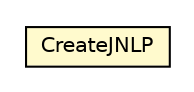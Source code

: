 #!/usr/local/bin/dot
#
# Class diagram 
# Generated by UMLGraph version R5_6_6-1-g9240c4 (http://www.umlgraph.org/)
#

digraph G {
	edge [fontname="Helvetica",fontsize=10,labelfontname="Helvetica",labelfontsize=10];
	node [fontname="Helvetica",fontsize=10,shape=plaintext];
	nodesep=0.25;
	ranksep=0.5;
	// jason.infra.centralised.CreateJNLP
	c17057 [label=<<table title="jason.infra.centralised.CreateJNLP" border="0" cellborder="1" cellspacing="0" cellpadding="2" port="p" bgcolor="lemonChiffon" href="./CreateJNLP.html">
		<tr><td><table border="0" cellspacing="0" cellpadding="1">
<tr><td align="center" balign="center"> CreateJNLP </td></tr>
		</table></td></tr>
		</table>>, URL="./CreateJNLP.html", fontname="Helvetica", fontcolor="black", fontsize=10.0];
}


